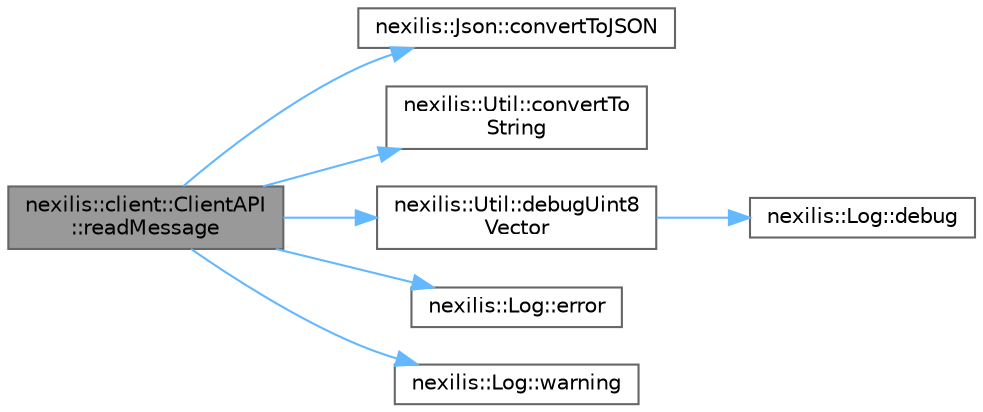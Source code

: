 digraph "nexilis::client::ClientAPI::readMessage"
{
 // LATEX_PDF_SIZE
  bgcolor="transparent";
  edge [fontname=Helvetica,fontsize=10,labelfontname=Helvetica,labelfontsize=10];
  node [fontname=Helvetica,fontsize=10,shape=box,height=0.2,width=0.4];
  rankdir="LR";
  Node1 [id="Node000001",label="nexilis::client::ClientAPI\l::readMessage",height=0.2,width=0.4,color="gray40", fillcolor="grey60", style="filled", fontcolor="black",tooltip="Read incoming message to client."];
  Node1 -> Node2 [id="edge1_Node000001_Node000002",color="steelblue1",style="solid",tooltip=" "];
  Node2 [id="Node000002",label="nexilis::Json::convertToJSON",height=0.2,width=0.4,color="grey40", fillcolor="white", style="filled",URL="$d7/de9/classnexilis_1_1Json.html#a9cdb25e199bb08d5cfeeb2e790edb228",tooltip="Convert nx_data to boost::json::object."];
  Node1 -> Node3 [id="edge2_Node000001_Node000003",color="steelblue1",style="solid",tooltip=" "];
  Node3 [id="Node000003",label="nexilis::Util::convertTo\lString",height=0.2,width=0.4,color="grey40", fillcolor="white", style="filled",URL="$dd/de4/classnexilis_1_1Util.html#a62d9441f50a65ef0cd3c2040be81d746",tooltip="Convert nx_data to string."];
  Node1 -> Node4 [id="edge3_Node000001_Node000004",color="steelblue1",style="solid",tooltip=" "];
  Node4 [id="Node000004",label="nexilis::Util::debugUint8\lVector",height=0.2,width=0.4,color="grey40", fillcolor="white", style="filled",URL="$dd/de4/classnexilis_1_1Util.html#a6ae83d47990c0b249e692f5efe19a1a3",tooltip=" "];
  Node4 -> Node5 [id="edge4_Node000004_Node000005",color="steelblue1",style="solid",tooltip=" "];
  Node5 [id="Node000005",label="nexilis::Log::debug",height=0.2,width=0.4,color="grey40", fillcolor="white", style="filled",URL="$dc/dbc/classnexilis_1_1Log.html#a8818a693340eed14a9110c9988eac982",tooltip="All the overloaded printing functions."];
  Node1 -> Node6 [id="edge5_Node000001_Node000006",color="steelblue1",style="solid",tooltip=" "];
  Node6 [id="Node000006",label="nexilis::Log::error",height=0.2,width=0.4,color="grey40", fillcolor="white", style="filled",URL="$dc/dbc/classnexilis_1_1Log.html#a49959aac4210e93d1ccd1977e08dba80",tooltip=" "];
  Node1 -> Node7 [id="edge6_Node000001_Node000007",color="steelblue1",style="solid",tooltip=" "];
  Node7 [id="Node000007",label="nexilis::Log::warning",height=0.2,width=0.4,color="grey40", fillcolor="white", style="filled",URL="$dc/dbc/classnexilis_1_1Log.html#a191e4c013bad219e746e8e56682d65e1",tooltip=" "];
}
